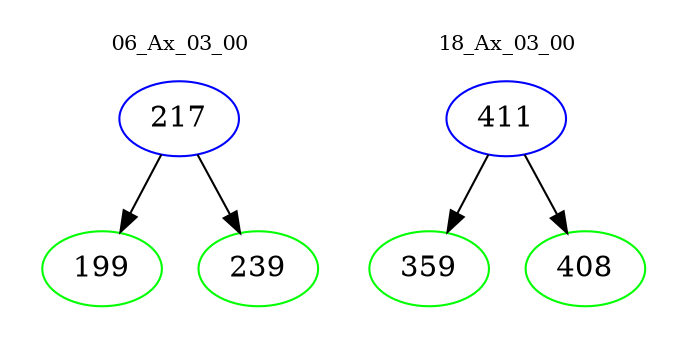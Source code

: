 digraph{
subgraph cluster_0 {
color = white
label = "06_Ax_03_00";
fontsize=10;
T0_217 [label="217", color="blue"]
T0_217 -> T0_199 [color="black"]
T0_199 [label="199", color="green"]
T0_217 -> T0_239 [color="black"]
T0_239 [label="239", color="green"]
}
subgraph cluster_1 {
color = white
label = "18_Ax_03_00";
fontsize=10;
T1_411 [label="411", color="blue"]
T1_411 -> T1_359 [color="black"]
T1_359 [label="359", color="green"]
T1_411 -> T1_408 [color="black"]
T1_408 [label="408", color="green"]
}
}
